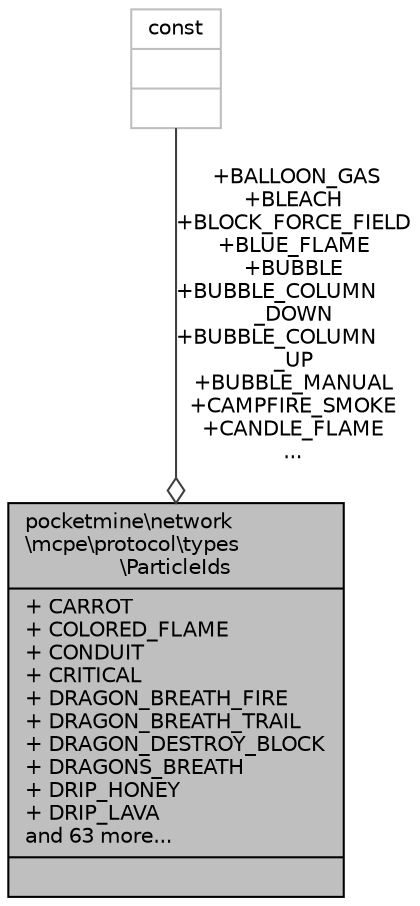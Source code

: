 digraph "pocketmine\network\mcpe\protocol\types\ParticleIds"
{
 // INTERACTIVE_SVG=YES
 // LATEX_PDF_SIZE
  edge [fontname="Helvetica",fontsize="10",labelfontname="Helvetica",labelfontsize="10"];
  node [fontname="Helvetica",fontsize="10",shape=record];
  Node1 [label="{pocketmine\\network\l\\mcpe\\protocol\\types\l\\ParticleIds\n|+ CARROT\l+ COLORED_FLAME\l+ CONDUIT\l+ CRITICAL\l+ DRAGON_BREATH_FIRE\l+ DRAGON_BREATH_TRAIL\l+ DRAGON_DESTROY_BLOCK\l+ DRAGONS_BREATH\l+ DRIP_HONEY\l+ DRIP_LAVA\land 63 more...\l|}",height=0.2,width=0.4,color="black", fillcolor="grey75", style="filled", fontcolor="black",tooltip=" "];
  Node2 -> Node1 [color="grey25",fontsize="10",style="solid",label=" +BALLOON_GAS\n+BLEACH\n+BLOCK_FORCE_FIELD\n+BLUE_FLAME\n+BUBBLE\n+BUBBLE_COLUMN\l_DOWN\n+BUBBLE_COLUMN\l_UP\n+BUBBLE_MANUAL\n+CAMPFIRE_SMOKE\n+CANDLE_FLAME\n..." ,arrowhead="odiamond",fontname="Helvetica"];
  Node2 [label="{const\n||}",height=0.2,width=0.4,color="grey75", fillcolor="white", style="filled",tooltip=" "];
}
